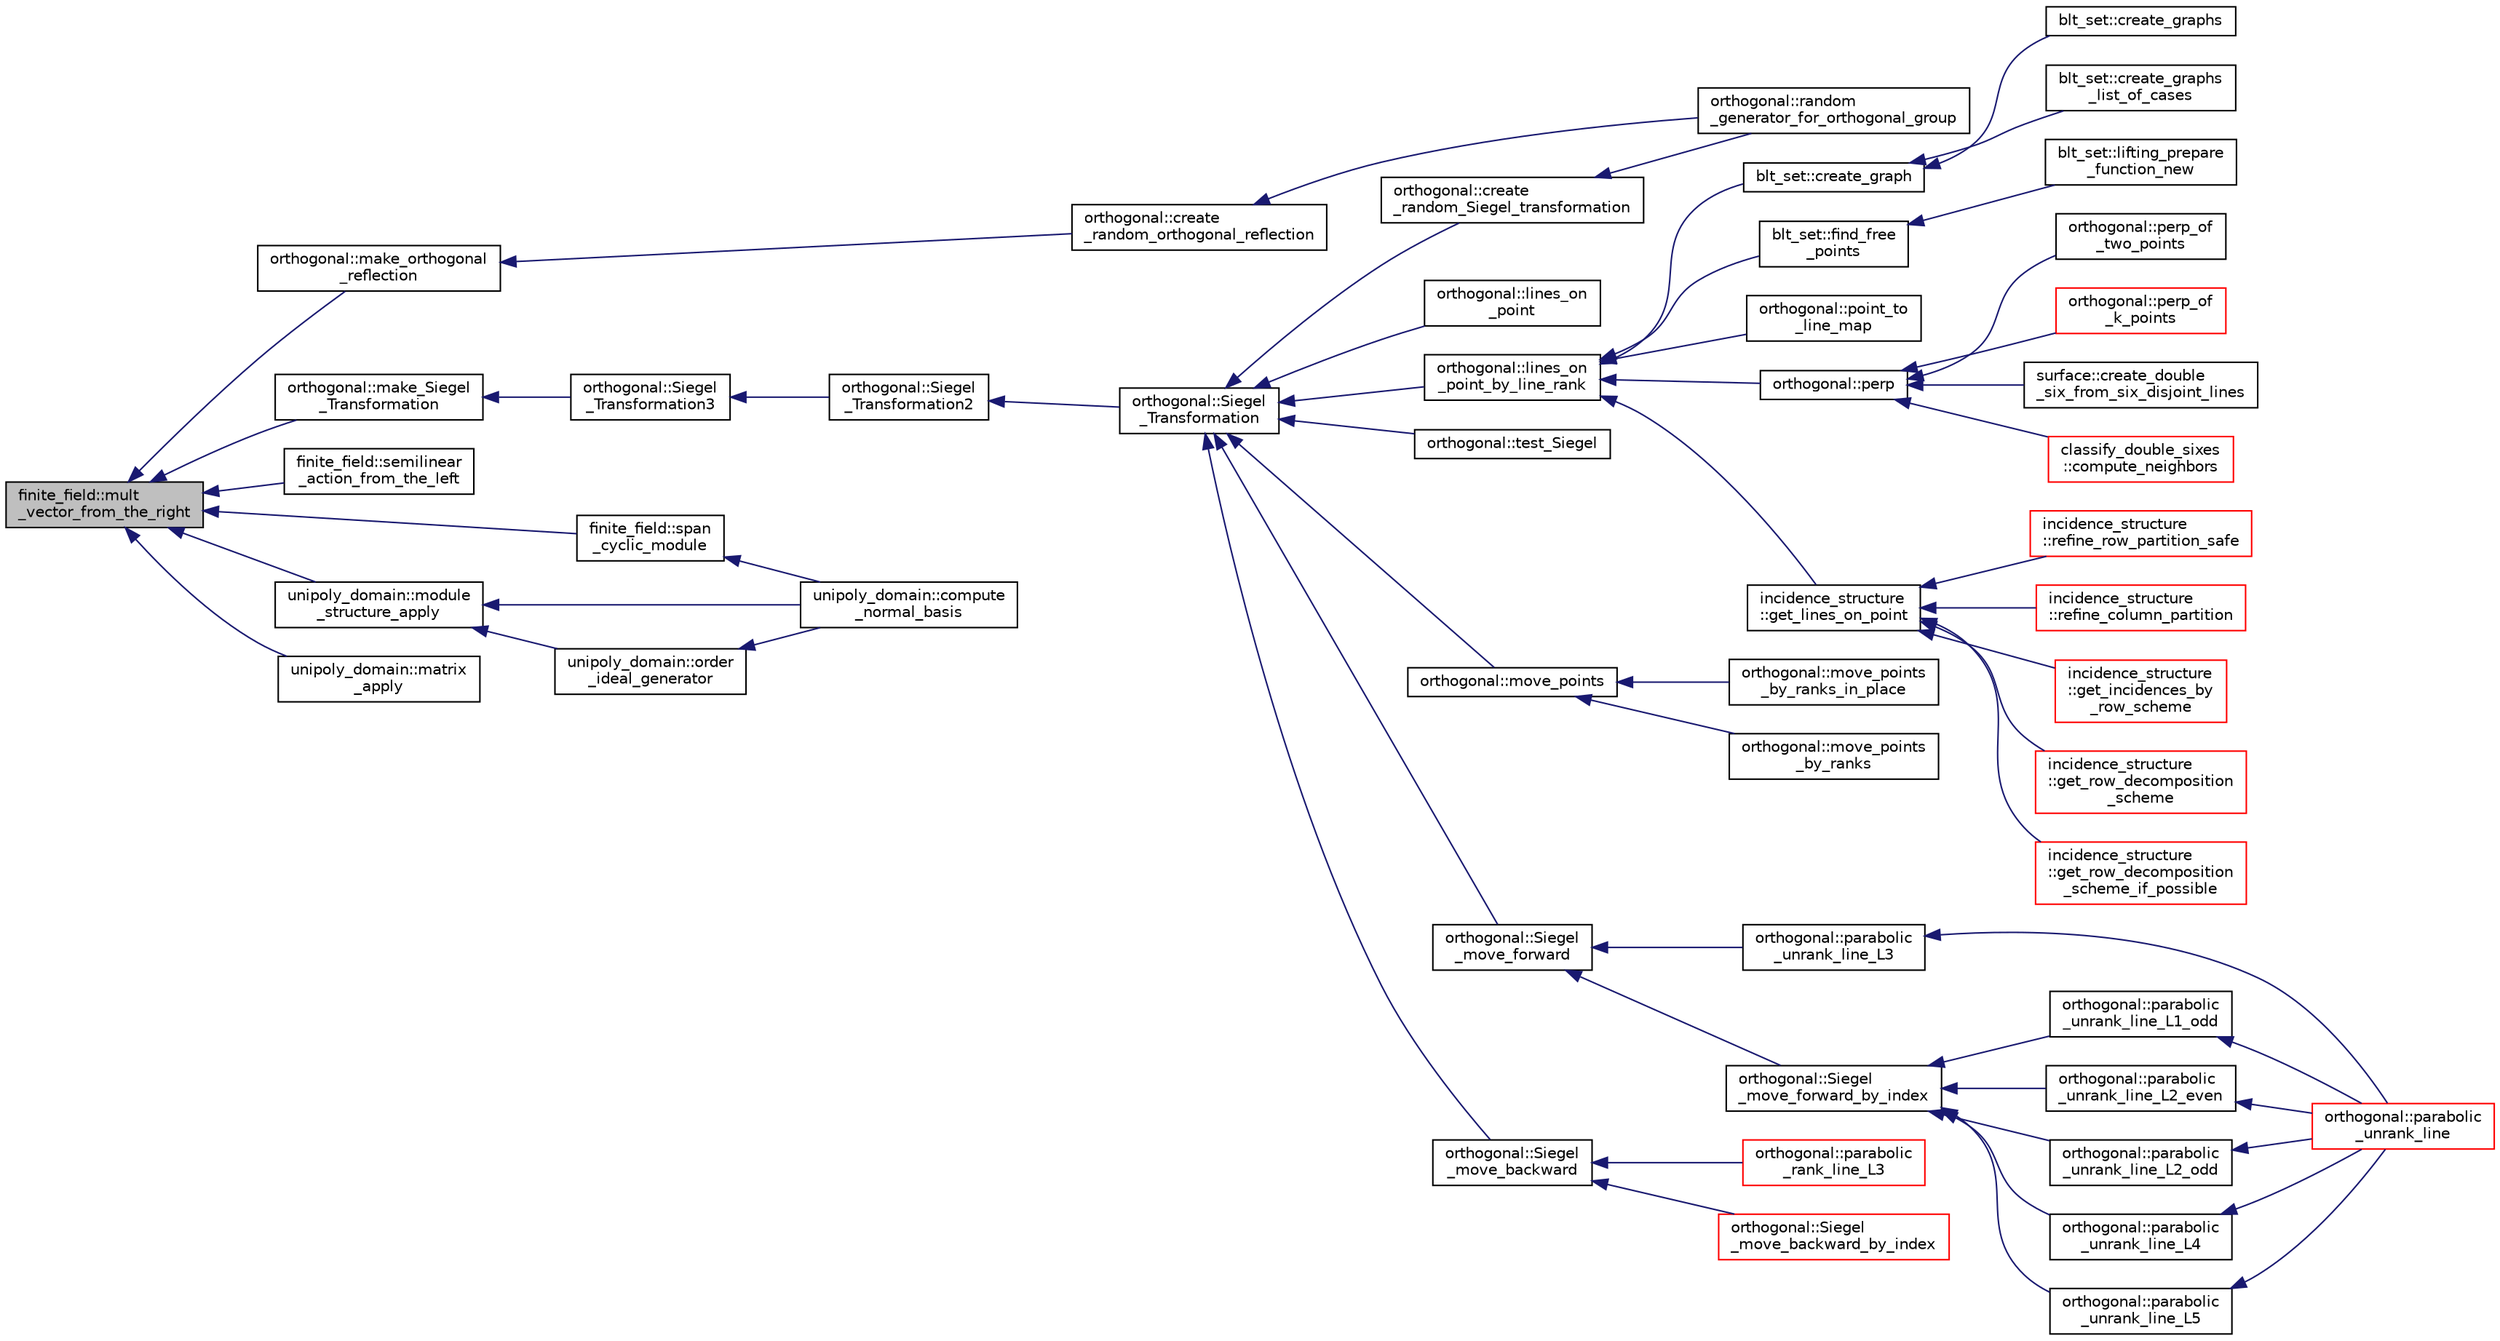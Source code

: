 digraph "finite_field::mult_vector_from_the_right"
{
  edge [fontname="Helvetica",fontsize="10",labelfontname="Helvetica",labelfontsize="10"];
  node [fontname="Helvetica",fontsize="10",shape=record];
  rankdir="LR";
  Node12439 [label="finite_field::mult\l_vector_from_the_right",height=0.2,width=0.4,color="black", fillcolor="grey75", style="filled", fontcolor="black"];
  Node12439 -> Node12440 [dir="back",color="midnightblue",fontsize="10",style="solid",fontname="Helvetica"];
  Node12440 [label="orthogonal::make_orthogonal\l_reflection",height=0.2,width=0.4,color="black", fillcolor="white", style="filled",URL="$d7/daa/classorthogonal.html#a0c9543b702d04c8d7dbc8bc4621a6c70"];
  Node12440 -> Node12441 [dir="back",color="midnightblue",fontsize="10",style="solid",fontname="Helvetica"];
  Node12441 [label="orthogonal::create\l_random_orthogonal_reflection",height=0.2,width=0.4,color="black", fillcolor="white", style="filled",URL="$d7/daa/classorthogonal.html#a8cf782be9d4f9ffd3dfcd485e374e879"];
  Node12441 -> Node12442 [dir="back",color="midnightblue",fontsize="10",style="solid",fontname="Helvetica"];
  Node12442 [label="orthogonal::random\l_generator_for_orthogonal_group",height=0.2,width=0.4,color="black", fillcolor="white", style="filled",URL="$d7/daa/classorthogonal.html#a380946c3af4d3d83118c409a7aecfe3d"];
  Node12439 -> Node12443 [dir="back",color="midnightblue",fontsize="10",style="solid",fontname="Helvetica"];
  Node12443 [label="orthogonal::make_Siegel\l_Transformation",height=0.2,width=0.4,color="black", fillcolor="white", style="filled",URL="$d7/daa/classorthogonal.html#a0edc12b4b658b09345e41b351e9e8d26"];
  Node12443 -> Node12444 [dir="back",color="midnightblue",fontsize="10",style="solid",fontname="Helvetica"];
  Node12444 [label="orthogonal::Siegel\l_Transformation3",height=0.2,width=0.4,color="black", fillcolor="white", style="filled",URL="$d7/daa/classorthogonal.html#ac9129abf3f825e8c7d5591d1ba116ac7"];
  Node12444 -> Node12445 [dir="back",color="midnightblue",fontsize="10",style="solid",fontname="Helvetica"];
  Node12445 [label="orthogonal::Siegel\l_Transformation2",height=0.2,width=0.4,color="black", fillcolor="white", style="filled",URL="$d7/daa/classorthogonal.html#aaf1945ebd71495f1b362e5091d4b30ec"];
  Node12445 -> Node12446 [dir="back",color="midnightblue",fontsize="10",style="solid",fontname="Helvetica"];
  Node12446 [label="orthogonal::Siegel\l_Transformation",height=0.2,width=0.4,color="black", fillcolor="white", style="filled",URL="$d7/daa/classorthogonal.html#a27258e68c99323ac8de66fedbe565a3d"];
  Node12446 -> Node12447 [dir="back",color="midnightblue",fontsize="10",style="solid",fontname="Helvetica"];
  Node12447 [label="orthogonal::lines_on\l_point",height=0.2,width=0.4,color="black", fillcolor="white", style="filled",URL="$d7/daa/classorthogonal.html#aa3249c7fddbc156af817fb274e41c914"];
  Node12446 -> Node12448 [dir="back",color="midnightblue",fontsize="10",style="solid",fontname="Helvetica"];
  Node12448 [label="orthogonal::lines_on\l_point_by_line_rank",height=0.2,width=0.4,color="black", fillcolor="white", style="filled",URL="$d7/daa/classorthogonal.html#adc21874b6da3cd3585c704994fb538aa"];
  Node12448 -> Node12449 [dir="back",color="midnightblue",fontsize="10",style="solid",fontname="Helvetica"];
  Node12449 [label="blt_set::create_graph",height=0.2,width=0.4,color="black", fillcolor="white", style="filled",URL="$d1/d3d/classblt__set.html#ae92249ece99ffbc92e93e49cd5d5dccf"];
  Node12449 -> Node12450 [dir="back",color="midnightblue",fontsize="10",style="solid",fontname="Helvetica"];
  Node12450 [label="blt_set::create_graphs",height=0.2,width=0.4,color="black", fillcolor="white", style="filled",URL="$d1/d3d/classblt__set.html#a3f1d4a8ed15875c47b327949f26a4533"];
  Node12449 -> Node12451 [dir="back",color="midnightblue",fontsize="10",style="solid",fontname="Helvetica"];
  Node12451 [label="blt_set::create_graphs\l_list_of_cases",height=0.2,width=0.4,color="black", fillcolor="white", style="filled",URL="$d1/d3d/classblt__set.html#a91ad531d4154bd887182dbd6121476f3"];
  Node12448 -> Node12452 [dir="back",color="midnightblue",fontsize="10",style="solid",fontname="Helvetica"];
  Node12452 [label="blt_set::find_free\l_points",height=0.2,width=0.4,color="black", fillcolor="white", style="filled",URL="$d1/d3d/classblt__set.html#a71f82dd3dc4a901ea2a0949d2f1af302"];
  Node12452 -> Node12453 [dir="back",color="midnightblue",fontsize="10",style="solid",fontname="Helvetica"];
  Node12453 [label="blt_set::lifting_prepare\l_function_new",height=0.2,width=0.4,color="black", fillcolor="white", style="filled",URL="$d1/d3d/classblt__set.html#a1314b7c0a3b78ba54c0f61a397d8afce"];
  Node12448 -> Node12454 [dir="back",color="midnightblue",fontsize="10",style="solid",fontname="Helvetica"];
  Node12454 [label="orthogonal::point_to\l_line_map",height=0.2,width=0.4,color="black", fillcolor="white", style="filled",URL="$d7/daa/classorthogonal.html#a1eae48671390d1c251303be93b45f9e4"];
  Node12448 -> Node12455 [dir="back",color="midnightblue",fontsize="10",style="solid",fontname="Helvetica"];
  Node12455 [label="orthogonal::perp",height=0.2,width=0.4,color="black", fillcolor="white", style="filled",URL="$d7/daa/classorthogonal.html#ae80e0fa8d1e8caddb9afbb466e3d3189"];
  Node12455 -> Node12456 [dir="back",color="midnightblue",fontsize="10",style="solid",fontname="Helvetica"];
  Node12456 [label="orthogonal::perp_of\l_two_points",height=0.2,width=0.4,color="black", fillcolor="white", style="filled",URL="$d7/daa/classorthogonal.html#a6a05fef2e61ed508bff66d6728c58ec0"];
  Node12455 -> Node12457 [dir="back",color="midnightblue",fontsize="10",style="solid",fontname="Helvetica"];
  Node12457 [label="orthogonal::perp_of\l_k_points",height=0.2,width=0.4,color="red", fillcolor="white", style="filled",URL="$d7/daa/classorthogonal.html#a6a92a4680dc76bb289141fc5c765f5fb"];
  Node12455 -> Node12484 [dir="back",color="midnightblue",fontsize="10",style="solid",fontname="Helvetica"];
  Node12484 [label="surface::create_double\l_six_from_six_disjoint_lines",height=0.2,width=0.4,color="black", fillcolor="white", style="filled",URL="$d5/d88/classsurface.html#a4c44f0a33d709edee71537547880dd87"];
  Node12455 -> Node12485 [dir="back",color="midnightblue",fontsize="10",style="solid",fontname="Helvetica"];
  Node12485 [label="classify_double_sixes\l::compute_neighbors",height=0.2,width=0.4,color="red", fillcolor="white", style="filled",URL="$dd/d23/classclassify__double__sixes.html#a675e241052c36c58063ddcfc06d209b2"];
  Node12448 -> Node12486 [dir="back",color="midnightblue",fontsize="10",style="solid",fontname="Helvetica"];
  Node12486 [label="incidence_structure\l::get_lines_on_point",height=0.2,width=0.4,color="black", fillcolor="white", style="filled",URL="$da/d8a/classincidence__structure.html#a09148fd9478525b4a65c8e44833d1861"];
  Node12486 -> Node12487 [dir="back",color="midnightblue",fontsize="10",style="solid",fontname="Helvetica"];
  Node12487 [label="incidence_structure\l::refine_row_partition_safe",height=0.2,width=0.4,color="red", fillcolor="white", style="filled",URL="$da/d8a/classincidence__structure.html#ae84b2dc0f1a0cd1f9acfadcae21e3745"];
  Node12486 -> Node12509 [dir="back",color="midnightblue",fontsize="10",style="solid",fontname="Helvetica"];
  Node12509 [label="incidence_structure\l::refine_column_partition",height=0.2,width=0.4,color="red", fillcolor="white", style="filled",URL="$da/d8a/classincidence__structure.html#ac262f307c1531d67496129dc7890cda4"];
  Node12486 -> Node12514 [dir="back",color="midnightblue",fontsize="10",style="solid",fontname="Helvetica"];
  Node12514 [label="incidence_structure\l::get_incidences_by\l_row_scheme",height=0.2,width=0.4,color="red", fillcolor="white", style="filled",URL="$da/d8a/classincidence__structure.html#addab249e03244133841bd793389c792c"];
  Node12486 -> Node12518 [dir="back",color="midnightblue",fontsize="10",style="solid",fontname="Helvetica"];
  Node12518 [label="incidence_structure\l::get_row_decomposition\l_scheme",height=0.2,width=0.4,color="red", fillcolor="white", style="filled",URL="$da/d8a/classincidence__structure.html#aa0ad04253ba8e75bb15900ee8b01c9aa"];
  Node12486 -> Node12529 [dir="back",color="midnightblue",fontsize="10",style="solid",fontname="Helvetica"];
  Node12529 [label="incidence_structure\l::get_row_decomposition\l_scheme_if_possible",height=0.2,width=0.4,color="red", fillcolor="white", style="filled",URL="$da/d8a/classincidence__structure.html#ac93d2a6419b0fca3f25f101c5f08caf5"];
  Node12446 -> Node12531 [dir="back",color="midnightblue",fontsize="10",style="solid",fontname="Helvetica"];
  Node12531 [label="orthogonal::test_Siegel",height=0.2,width=0.4,color="black", fillcolor="white", style="filled",URL="$d7/daa/classorthogonal.html#ad6d248c572d92abe41416065addd4a69"];
  Node12446 -> Node12532 [dir="back",color="midnightblue",fontsize="10",style="solid",fontname="Helvetica"];
  Node12532 [label="orthogonal::move_points",height=0.2,width=0.4,color="black", fillcolor="white", style="filled",URL="$d7/daa/classorthogonal.html#a24bfc815e987e19df641315b98ff8822"];
  Node12532 -> Node12533 [dir="back",color="midnightblue",fontsize="10",style="solid",fontname="Helvetica"];
  Node12533 [label="orthogonal::move_points\l_by_ranks_in_place",height=0.2,width=0.4,color="black", fillcolor="white", style="filled",URL="$d7/daa/classorthogonal.html#a82fac7f7528e41392b5fe89860d4204d"];
  Node12532 -> Node12534 [dir="back",color="midnightblue",fontsize="10",style="solid",fontname="Helvetica"];
  Node12534 [label="orthogonal::move_points\l_by_ranks",height=0.2,width=0.4,color="black", fillcolor="white", style="filled",URL="$d7/daa/classorthogonal.html#a6b1b57c7b6114d7d51c9375fe5014b22"];
  Node12446 -> Node12535 [dir="back",color="midnightblue",fontsize="10",style="solid",fontname="Helvetica"];
  Node12535 [label="orthogonal::Siegel\l_move_forward",height=0.2,width=0.4,color="black", fillcolor="white", style="filled",URL="$d7/daa/classorthogonal.html#a065d0faccc00df42afd671dac644d480"];
  Node12535 -> Node12536 [dir="back",color="midnightblue",fontsize="10",style="solid",fontname="Helvetica"];
  Node12536 [label="orthogonal::parabolic\l_unrank_line_L3",height=0.2,width=0.4,color="black", fillcolor="white", style="filled",URL="$d7/daa/classorthogonal.html#ae1edfba289a03ed4d383514c2b0dc4b7"];
  Node12536 -> Node12537 [dir="back",color="midnightblue",fontsize="10",style="solid",fontname="Helvetica"];
  Node12537 [label="orthogonal::parabolic\l_unrank_line",height=0.2,width=0.4,color="red", fillcolor="white", style="filled",URL="$d7/daa/classorthogonal.html#a449cc51a62e11b8699befe951b0f8a4c"];
  Node12535 -> Node12764 [dir="back",color="midnightblue",fontsize="10",style="solid",fontname="Helvetica"];
  Node12764 [label="orthogonal::Siegel\l_move_forward_by_index",height=0.2,width=0.4,color="black", fillcolor="white", style="filled",URL="$d7/daa/classorthogonal.html#a606e885cb85b824bcda44154a3cfbfe8"];
  Node12764 -> Node12765 [dir="back",color="midnightblue",fontsize="10",style="solid",fontname="Helvetica"];
  Node12765 [label="orthogonal::parabolic\l_unrank_line_L1_odd",height=0.2,width=0.4,color="black", fillcolor="white", style="filled",URL="$d7/daa/classorthogonal.html#af59966fe1bb32196deaafbe6849fdeb1"];
  Node12765 -> Node12537 [dir="back",color="midnightblue",fontsize="10",style="solid",fontname="Helvetica"];
  Node12764 -> Node12766 [dir="back",color="midnightblue",fontsize="10",style="solid",fontname="Helvetica"];
  Node12766 [label="orthogonal::parabolic\l_unrank_line_L2_even",height=0.2,width=0.4,color="black", fillcolor="white", style="filled",URL="$d7/daa/classorthogonal.html#a57a7ad0d16ea67c0636c9f179eeed5d1"];
  Node12766 -> Node12537 [dir="back",color="midnightblue",fontsize="10",style="solid",fontname="Helvetica"];
  Node12764 -> Node12767 [dir="back",color="midnightblue",fontsize="10",style="solid",fontname="Helvetica"];
  Node12767 [label="orthogonal::parabolic\l_unrank_line_L2_odd",height=0.2,width=0.4,color="black", fillcolor="white", style="filled",URL="$d7/daa/classorthogonal.html#a9ab8a29daee27c60803e2bf5026a9a9e"];
  Node12767 -> Node12537 [dir="back",color="midnightblue",fontsize="10",style="solid",fontname="Helvetica"];
  Node12764 -> Node12768 [dir="back",color="midnightblue",fontsize="10",style="solid",fontname="Helvetica"];
  Node12768 [label="orthogonal::parabolic\l_unrank_line_L4",height=0.2,width=0.4,color="black", fillcolor="white", style="filled",URL="$d7/daa/classorthogonal.html#a6a30b6c7f59498ad8c7f2bec7c78d2ff"];
  Node12768 -> Node12537 [dir="back",color="midnightblue",fontsize="10",style="solid",fontname="Helvetica"];
  Node12764 -> Node12769 [dir="back",color="midnightblue",fontsize="10",style="solid",fontname="Helvetica"];
  Node12769 [label="orthogonal::parabolic\l_unrank_line_L5",height=0.2,width=0.4,color="black", fillcolor="white", style="filled",URL="$d7/daa/classorthogonal.html#a77831b97ebbbc5d8103c5e7e0edfeb9b"];
  Node12769 -> Node12537 [dir="back",color="midnightblue",fontsize="10",style="solid",fontname="Helvetica"];
  Node12446 -> Node12770 [dir="back",color="midnightblue",fontsize="10",style="solid",fontname="Helvetica"];
  Node12770 [label="orthogonal::Siegel\l_move_backward",height=0.2,width=0.4,color="black", fillcolor="white", style="filled",URL="$d7/daa/classorthogonal.html#a365beaf002d1ffc9a600e73f1983e800"];
  Node12770 -> Node12771 [dir="back",color="midnightblue",fontsize="10",style="solid",fontname="Helvetica"];
  Node12771 [label="orthogonal::parabolic\l_rank_line_L3",height=0.2,width=0.4,color="red", fillcolor="white", style="filled",URL="$d7/daa/classorthogonal.html#afea1a02e2b439b28127cfa2a782da8c9"];
  Node12770 -> Node12777 [dir="back",color="midnightblue",fontsize="10",style="solid",fontname="Helvetica"];
  Node12777 [label="orthogonal::Siegel\l_move_backward_by_index",height=0.2,width=0.4,color="red", fillcolor="white", style="filled",URL="$d7/daa/classorthogonal.html#aa8eaeba82de3ff3b5f50b4ccd22b2631"];
  Node12446 -> Node12783 [dir="back",color="midnightblue",fontsize="10",style="solid",fontname="Helvetica"];
  Node12783 [label="orthogonal::create\l_random_Siegel_transformation",height=0.2,width=0.4,color="black", fillcolor="white", style="filled",URL="$d7/daa/classorthogonal.html#ad691ec706194282d2954a5edaca883cf"];
  Node12783 -> Node12442 [dir="back",color="midnightblue",fontsize="10",style="solid",fontname="Helvetica"];
  Node12439 -> Node12784 [dir="back",color="midnightblue",fontsize="10",style="solid",fontname="Helvetica"];
  Node12784 [label="finite_field::semilinear\l_action_from_the_left",height=0.2,width=0.4,color="black", fillcolor="white", style="filled",URL="$df/d5a/classfinite__field.html#aad0ad74413dd69703074846e443bd53a"];
  Node12439 -> Node12785 [dir="back",color="midnightblue",fontsize="10",style="solid",fontname="Helvetica"];
  Node12785 [label="finite_field::span\l_cyclic_module",height=0.2,width=0.4,color="black", fillcolor="white", style="filled",URL="$df/d5a/classfinite__field.html#a045e0563b506dc1ef2550a5ca7191460"];
  Node12785 -> Node12786 [dir="back",color="midnightblue",fontsize="10",style="solid",fontname="Helvetica"];
  Node12786 [label="unipoly_domain::compute\l_normal_basis",height=0.2,width=0.4,color="black", fillcolor="white", style="filled",URL="$da/d3c/classunipoly__domain.html#a799f3e7de9717b6c0b52dbc5305f3bf5"];
  Node12439 -> Node12787 [dir="back",color="midnightblue",fontsize="10",style="solid",fontname="Helvetica"];
  Node12787 [label="unipoly_domain::matrix\l_apply",height=0.2,width=0.4,color="black", fillcolor="white", style="filled",URL="$da/d3c/classunipoly__domain.html#a9309cff0210b5662113151229575bf4c"];
  Node12439 -> Node12788 [dir="back",color="midnightblue",fontsize="10",style="solid",fontname="Helvetica"];
  Node12788 [label="unipoly_domain::module\l_structure_apply",height=0.2,width=0.4,color="black", fillcolor="white", style="filled",URL="$da/d3c/classunipoly__domain.html#a770579859bb43cdd52c8cf42169272cd"];
  Node12788 -> Node12786 [dir="back",color="midnightblue",fontsize="10",style="solid",fontname="Helvetica"];
  Node12788 -> Node12789 [dir="back",color="midnightblue",fontsize="10",style="solid",fontname="Helvetica"];
  Node12789 [label="unipoly_domain::order\l_ideal_generator",height=0.2,width=0.4,color="black", fillcolor="white", style="filled",URL="$da/d3c/classunipoly__domain.html#a2610dcbc95a611ad0108a5b1b679dacb"];
  Node12789 -> Node12786 [dir="back",color="midnightblue",fontsize="10",style="solid",fontname="Helvetica"];
}
